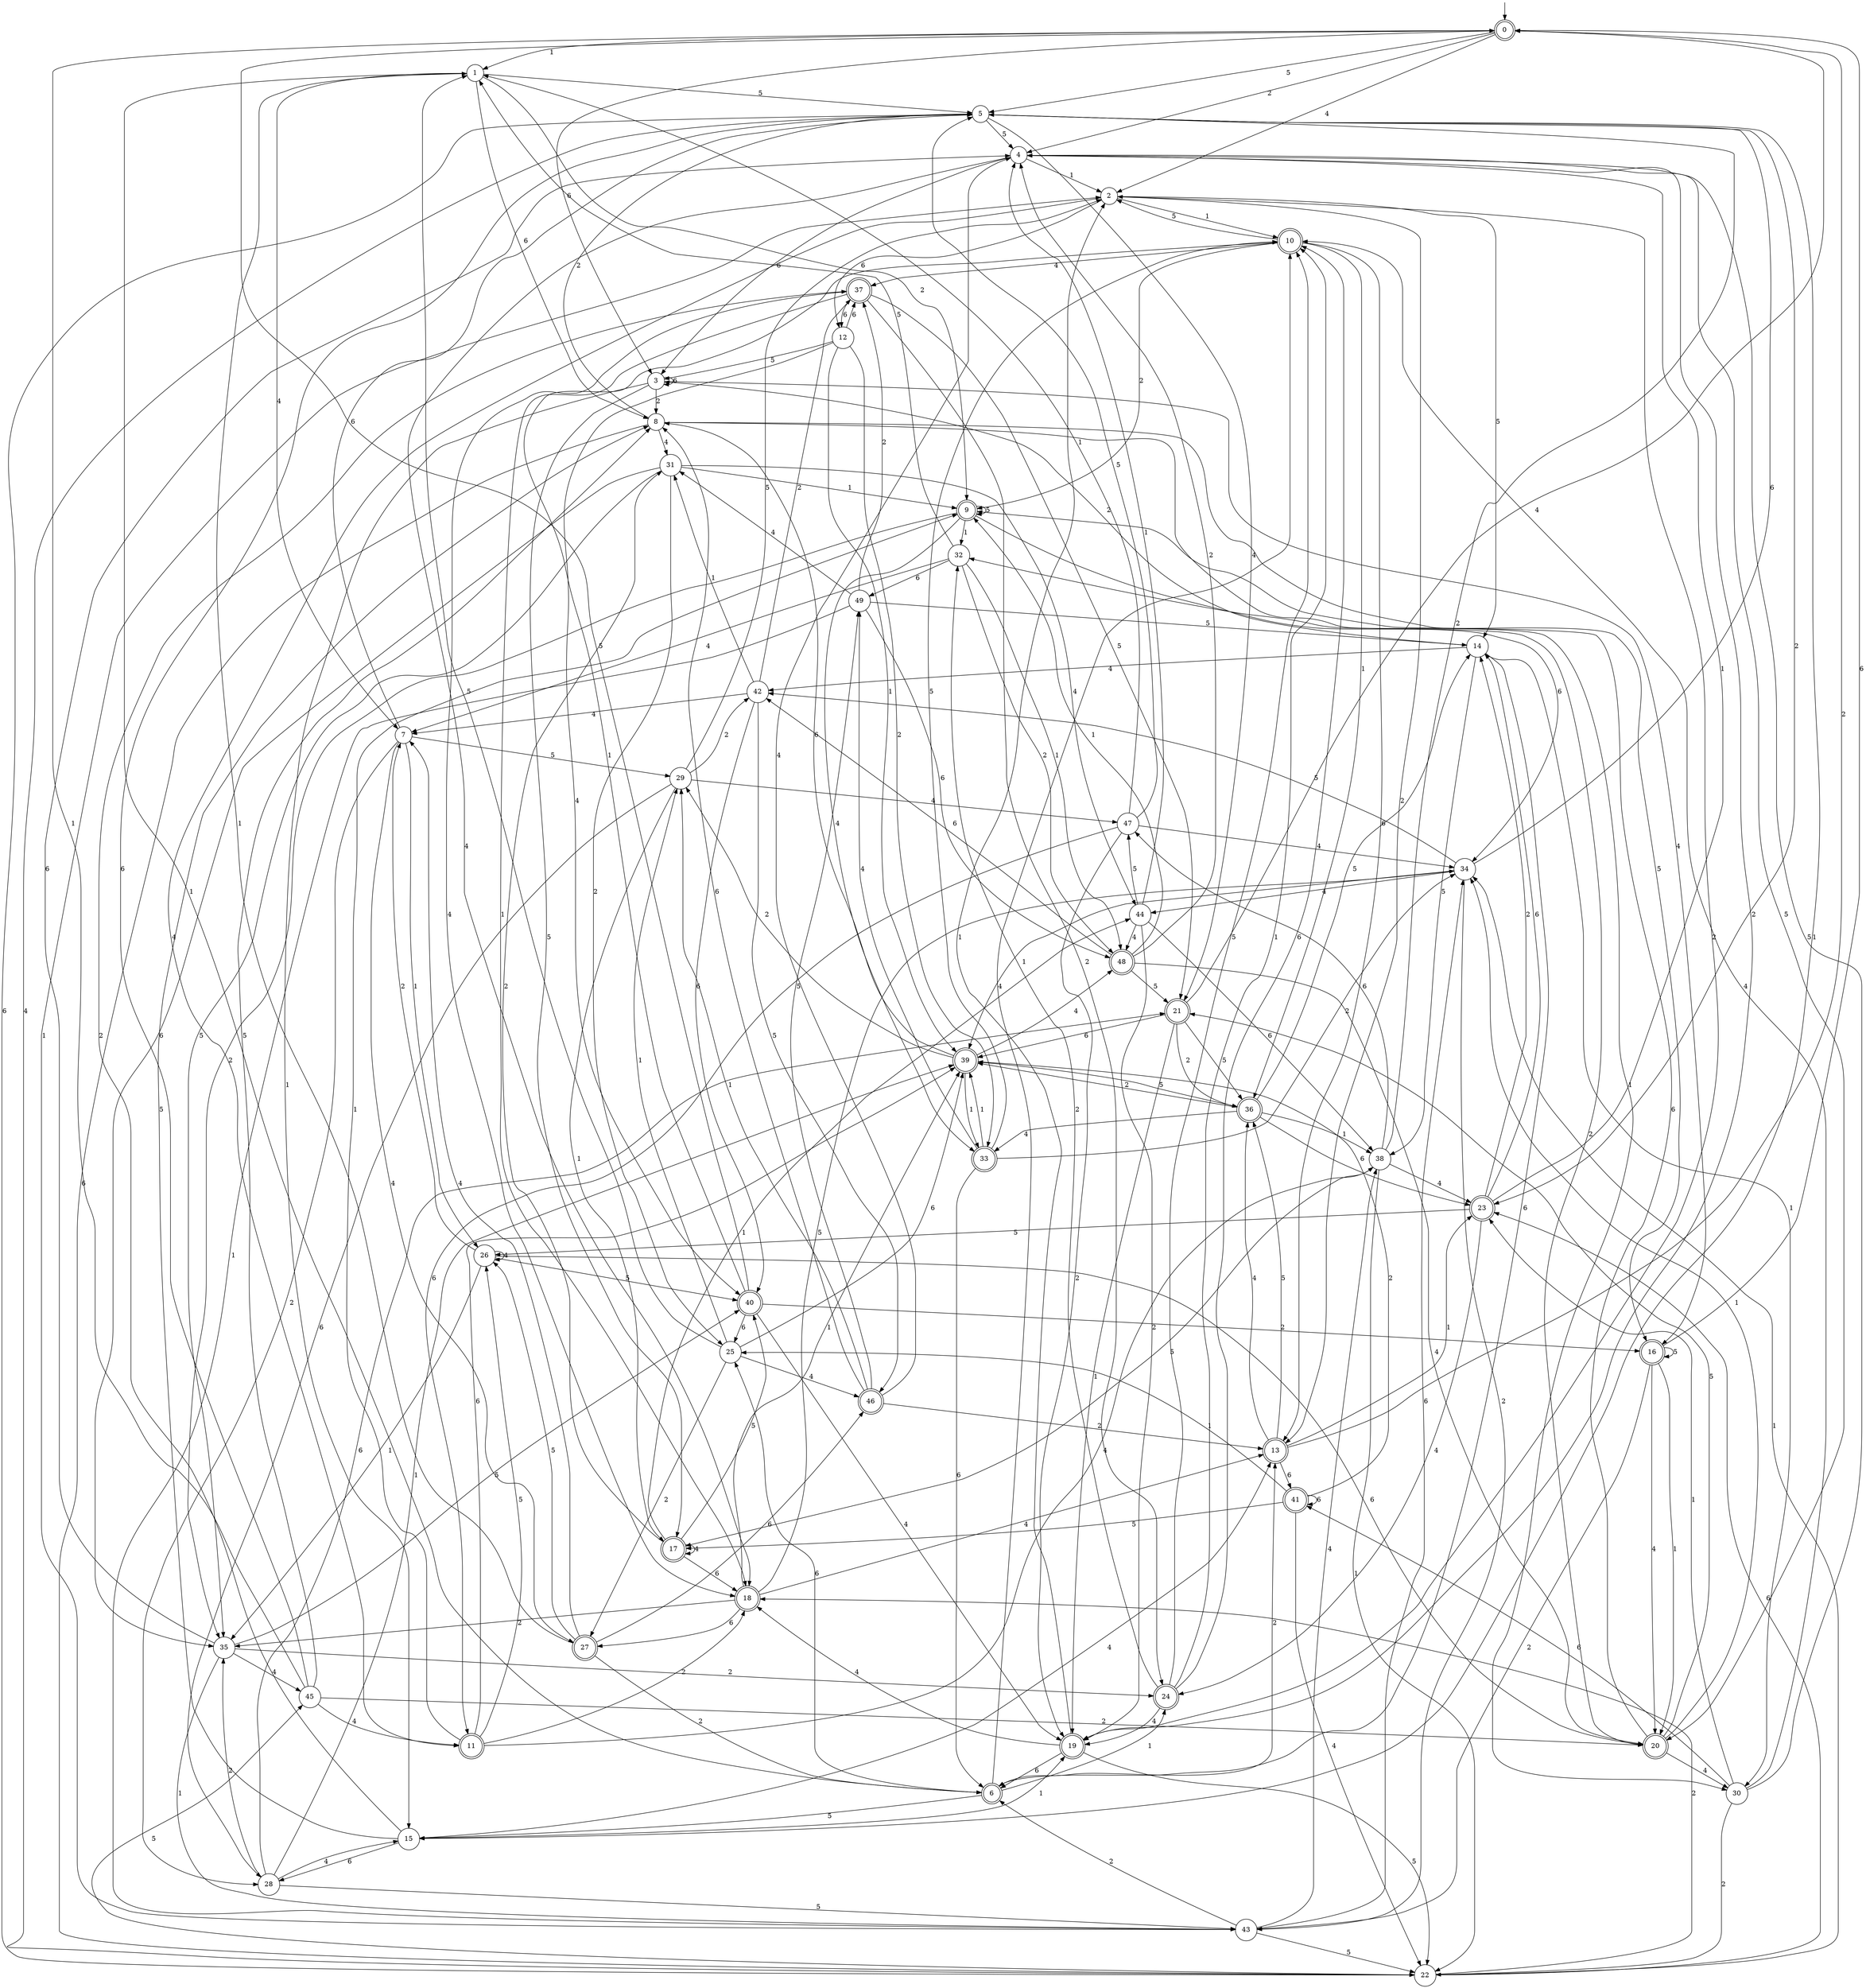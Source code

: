 digraph g {

	s0 [shape="doublecircle" label="0"];
	s1 [shape="circle" label="1"];
	s2 [shape="circle" label="2"];
	s3 [shape="circle" label="3"];
	s4 [shape="circle" label="4"];
	s5 [shape="circle" label="5"];
	s6 [shape="doublecircle" label="6"];
	s7 [shape="circle" label="7"];
	s8 [shape="circle" label="8"];
	s9 [shape="doublecircle" label="9"];
	s10 [shape="doublecircle" label="10"];
	s11 [shape="doublecircle" label="11"];
	s12 [shape="circle" label="12"];
	s13 [shape="doublecircle" label="13"];
	s14 [shape="circle" label="14"];
	s15 [shape="circle" label="15"];
	s16 [shape="doublecircle" label="16"];
	s17 [shape="doublecircle" label="17"];
	s18 [shape="doublecircle" label="18"];
	s19 [shape="doublecircle" label="19"];
	s20 [shape="doublecircle" label="20"];
	s21 [shape="doublecircle" label="21"];
	s22 [shape="circle" label="22"];
	s23 [shape="doublecircle" label="23"];
	s24 [shape="doublecircle" label="24"];
	s25 [shape="circle" label="25"];
	s26 [shape="circle" label="26"];
	s27 [shape="doublecircle" label="27"];
	s28 [shape="circle" label="28"];
	s29 [shape="circle" label="29"];
	s30 [shape="circle" label="30"];
	s31 [shape="circle" label="31"];
	s32 [shape="circle" label="32"];
	s33 [shape="doublecircle" label="33"];
	s34 [shape="circle" label="34"];
	s35 [shape="circle" label="35"];
	s36 [shape="doublecircle" label="36"];
	s37 [shape="doublecircle" label="37"];
	s38 [shape="circle" label="38"];
	s39 [shape="doublecircle" label="39"];
	s40 [shape="doublecircle" label="40"];
	s41 [shape="doublecircle" label="41"];
	s42 [shape="circle" label="42"];
	s43 [shape="circle" label="43"];
	s44 [shape="circle" label="44"];
	s45 [shape="circle" label="45"];
	s46 [shape="doublecircle" label="46"];
	s47 [shape="circle" label="47"];
	s48 [shape="doublecircle" label="48"];
	s49 [shape="circle" label="49"];
	s0 -> s1 [label="1"];
	s0 -> s2 [label="4"];
	s0 -> s3 [label="6"];
	s0 -> s4 [label="2"];
	s0 -> s5 [label="5"];
	s1 -> s6 [label="1"];
	s1 -> s7 [label="4"];
	s1 -> s8 [label="6"];
	s1 -> s9 [label="2"];
	s1 -> s5 [label="5"];
	s2 -> s10 [label="1"];
	s2 -> s11 [label="4"];
	s2 -> s12 [label="6"];
	s2 -> s13 [label="2"];
	s2 -> s14 [label="5"];
	s3 -> s15 [label="1"];
	s3 -> s16 [label="4"];
	s3 -> s3 [label="6"];
	s3 -> s8 [label="2"];
	s3 -> s17 [label="5"];
	s4 -> s2 [label="1"];
	s4 -> s18 [label="4"];
	s4 -> s3 [label="6"];
	s4 -> s19 [label="2"];
	s4 -> s20 [label="5"];
	s5 -> s15 [label="1"];
	s5 -> s21 [label="4"];
	s5 -> s22 [label="6"];
	s5 -> s23 [label="2"];
	s5 -> s4 [label="5"];
	s6 -> s24 [label="1"];
	s6 -> s10 [label="4"];
	s6 -> s25 [label="6"];
	s6 -> s13 [label="2"];
	s6 -> s15 [label="5"];
	s7 -> s26 [label="1"];
	s7 -> s27 [label="4"];
	s7 -> s5 [label="6"];
	s7 -> s28 [label="2"];
	s7 -> s29 [label="5"];
	s8 -> s30 [label="1"];
	s8 -> s31 [label="4"];
	s8 -> s22 [label="6"];
	s8 -> s5 [label="2"];
	s8 -> s16 [label="5"];
	s9 -> s32 [label="1"];
	s9 -> s33 [label="4"];
	s9 -> s34 [label="6"];
	s9 -> s35 [label="2"];
	s9 -> s9 [label="5"];
	s10 -> s36 [label="1"];
	s10 -> s37 [label="4"];
	s10 -> s13 [label="6"];
	s10 -> s9 [label="2"];
	s10 -> s2 [label="5"];
	s11 -> s9 [label="1"];
	s11 -> s38 [label="4"];
	s11 -> s39 [label="6"];
	s11 -> s18 [label="2"];
	s11 -> s26 [label="5"];
	s12 -> s39 [label="1"];
	s12 -> s40 [label="4"];
	s12 -> s37 [label="6"];
	s12 -> s33 [label="2"];
	s12 -> s3 [label="5"];
	s13 -> s23 [label="1"];
	s13 -> s36 [label="4"];
	s13 -> s41 [label="6"];
	s13 -> s0 [label="2"];
	s13 -> s36 [label="5"];
	s14 -> s30 [label="1"];
	s14 -> s42 [label="4"];
	s14 -> s6 [label="6"];
	s14 -> s3 [label="2"];
	s14 -> s38 [label="5"];
	s15 -> s19 [label="1"];
	s15 -> s13 [label="4"];
	s15 -> s28 [label="6"];
	s15 -> s37 [label="2"];
	s15 -> s8 [label="5"];
	s16 -> s20 [label="1"];
	s16 -> s20 [label="4"];
	s16 -> s0 [label="6"];
	s16 -> s43 [label="2"];
	s16 -> s16 [label="5"];
	s17 -> s44 [label="1"];
	s17 -> s17 [label="4"];
	s17 -> s18 [label="6"];
	s17 -> s31 [label="2"];
	s17 -> s40 [label="5"];
	s18 -> s39 [label="1"];
	s18 -> s13 [label="4"];
	s18 -> s27 [label="6"];
	s18 -> s35 [label="2"];
	s18 -> s34 [label="5"];
	s19 -> s2 [label="1"];
	s19 -> s18 [label="4"];
	s19 -> s6 [label="6"];
	s19 -> s2 [label="2"];
	s19 -> s22 [label="5"];
	s20 -> s34 [label="1"];
	s20 -> s30 [label="4"];
	s20 -> s9 [label="6"];
	s20 -> s32 [label="2"];
	s20 -> s21 [label="5"];
	s21 -> s19 [label="1"];
	s21 -> s0 [label="4"];
	s21 -> s39 [label="6"];
	s21 -> s36 [label="2"];
	s21 -> s36 [label="5"];
	s22 -> s34 [label="1"];
	s22 -> s5 [label="4"];
	s22 -> s23 [label="6"];
	s22 -> s18 [label="2"];
	s22 -> s45 [label="5"];
	s23 -> s4 [label="1"];
	s23 -> s24 [label="4"];
	s23 -> s14 [label="6"];
	s23 -> s14 [label="2"];
	s23 -> s26 [label="5"];
	s24 -> s10 [label="1"];
	s24 -> s19 [label="4"];
	s24 -> s10 [label="6"];
	s24 -> s32 [label="2"];
	s24 -> s10 [label="5"];
	s25 -> s29 [label="1"];
	s25 -> s46 [label="4"];
	s25 -> s39 [label="6"];
	s25 -> s27 [label="2"];
	s25 -> s1 [label="5"];
	s26 -> s35 [label="1"];
	s26 -> s26 [label="4"];
	s26 -> s20 [label="6"];
	s26 -> s7 [label="2"];
	s26 -> s40 [label="5"];
	s27 -> s1 [label="1"];
	s27 -> s7 [label="4"];
	s27 -> s46 [label="6"];
	s27 -> s6 [label="2"];
	s27 -> s26 [label="5"];
	s28 -> s39 [label="1"];
	s28 -> s15 [label="4"];
	s28 -> s21 [label="6"];
	s28 -> s35 [label="2"];
	s28 -> s43 [label="5"];
	s29 -> s17 [label="1"];
	s29 -> s47 [label="4"];
	s29 -> s28 [label="6"];
	s29 -> s42 [label="2"];
	s29 -> s2 [label="5"];
	s30 -> s23 [label="1"];
	s30 -> s10 [label="4"];
	s30 -> s41 [label="6"];
	s30 -> s22 [label="2"];
	s30 -> s4 [label="5"];
	s31 -> s9 [label="1"];
	s31 -> s44 [label="4"];
	s31 -> s35 [label="6"];
	s31 -> s25 [label="2"];
	s31 -> s35 [label="5"];
	s32 -> s48 [label="1"];
	s32 -> s7 [label="4"];
	s32 -> s49 [label="6"];
	s32 -> s48 [label="2"];
	s32 -> s1 [label="5"];
	s33 -> s39 [label="1"];
	s33 -> s49 [label="4"];
	s33 -> s6 [label="6"];
	s33 -> s34 [label="2"];
	s33 -> s10 [label="5"];
	s34 -> s39 [label="1"];
	s34 -> s44 [label="4"];
	s34 -> s5 [label="6"];
	s34 -> s43 [label="2"];
	s34 -> s42 [label="5"];
	s35 -> s43 [label="1"];
	s35 -> s45 [label="4"];
	s35 -> s4 [label="6"];
	s35 -> s24 [label="2"];
	s35 -> s40 [label="5"];
	s36 -> s38 [label="1"];
	s36 -> s33 [label="4"];
	s36 -> s23 [label="6"];
	s36 -> s39 [label="2"];
	s36 -> s14 [label="5"];
	s37 -> s18 [label="1"];
	s37 -> s18 [label="4"];
	s37 -> s12 [label="6"];
	s37 -> s24 [label="2"];
	s37 -> s21 [label="5"];
	s38 -> s22 [label="1"];
	s38 -> s23 [label="4"];
	s38 -> s47 [label="6"];
	s38 -> s5 [label="2"];
	s38 -> s17 [label="5"];
	s39 -> s33 [label="1"];
	s39 -> s48 [label="4"];
	s39 -> s8 [label="6"];
	s39 -> s29 [label="2"];
	s39 -> s36 [label="5"];
	s40 -> s10 [label="1"];
	s40 -> s19 [label="4"];
	s40 -> s25 [label="6"];
	s40 -> s16 [label="2"];
	s40 -> s0 [label="5"];
	s41 -> s25 [label="1"];
	s41 -> s22 [label="4"];
	s41 -> s41 [label="6"];
	s41 -> s39 [label="2"];
	s41 -> s17 [label="5"];
	s42 -> s31 [label="1"];
	s42 -> s7 [label="4"];
	s42 -> s40 [label="6"];
	s42 -> s37 [label="2"];
	s42 -> s46 [label="5"];
	s43 -> s2 [label="1"];
	s43 -> s38 [label="4"];
	s43 -> s34 [label="6"];
	s43 -> s6 [label="2"];
	s43 -> s22 [label="5"];
	s44 -> s4 [label="1"];
	s44 -> s48 [label="4"];
	s44 -> s38 [label="6"];
	s44 -> s19 [label="2"];
	s44 -> s47 [label="5"];
	s45 -> s0 [label="1"];
	s45 -> s11 [label="4"];
	s45 -> s5 [label="6"];
	s45 -> s20 [label="2"];
	s45 -> s8 [label="5"];
	s46 -> s29 [label="1"];
	s46 -> s4 [label="4"];
	s46 -> s8 [label="6"];
	s46 -> s13 [label="2"];
	s46 -> s49 [label="5"];
	s47 -> s1 [label="1"];
	s47 -> s34 [label="4"];
	s47 -> s11 [label="6"];
	s47 -> s19 [label="2"];
	s47 -> s5 [label="5"];
	s48 -> s9 [label="1"];
	s48 -> s20 [label="4"];
	s48 -> s42 [label="6"];
	s48 -> s4 [label="2"];
	s48 -> s21 [label="5"];
	s49 -> s43 [label="1"];
	s49 -> s31 [label="4"];
	s49 -> s48 [label="6"];
	s49 -> s37 [label="2"];
	s49 -> s14 [label="5"];

__start0 [label="" shape="none" width="0" height="0"];
__start0 -> s0;

}
